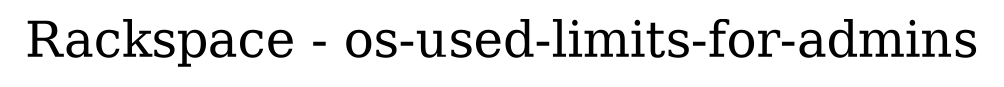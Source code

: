 digraph LexiconGraph {
graph[label="Rackspace - os-used-limits-for-admins", fontsize=24]
splines=true
}

